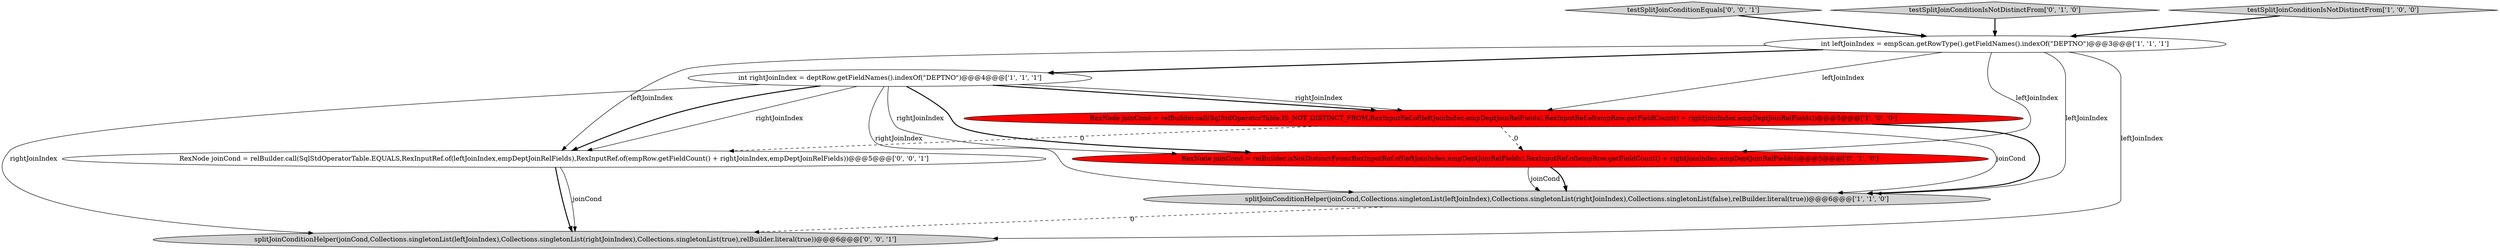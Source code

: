 digraph {
2 [style = filled, label = "int rightJoinIndex = deptRow.getFieldNames().indexOf(\"DEPTNO\")@@@4@@@['1', '1', '1']", fillcolor = white, shape = ellipse image = "AAA0AAABBB1BBB"];
5 [style = filled, label = "RexNode joinCond = relBuilder.isNotDistinctFrom(RexInputRef.of(leftJoinIndex,empDeptJoinRelFields),RexInputRef.of(empRow.getFieldCount() + rightJoinIndex,empDeptJoinRelFields))@@@5@@@['0', '1', '0']", fillcolor = red, shape = ellipse image = "AAA1AAABBB2BBB"];
7 [style = filled, label = "RexNode joinCond = relBuilder.call(SqlStdOperatorTable.EQUALS,RexInputRef.of(leftJoinIndex,empDeptJoinRelFields),RexInputRef.of(empRow.getFieldCount() + rightJoinIndex,empDeptJoinRelFields))@@@5@@@['0', '0', '1']", fillcolor = white, shape = ellipse image = "AAA0AAABBB3BBB"];
0 [style = filled, label = "splitJoinConditionHelper(joinCond,Collections.singletonList(leftJoinIndex),Collections.singletonList(rightJoinIndex),Collections.singletonList(false),relBuilder.literal(true))@@@6@@@['1', '1', '0']", fillcolor = lightgray, shape = ellipse image = "AAA0AAABBB1BBB"];
9 [style = filled, label = "testSplitJoinConditionEquals['0', '0', '1']", fillcolor = lightgray, shape = diamond image = "AAA0AAABBB3BBB"];
6 [style = filled, label = "testSplitJoinConditionIsNotDistinctFrom['0', '1', '0']", fillcolor = lightgray, shape = diamond image = "AAA0AAABBB2BBB"];
1 [style = filled, label = "int leftJoinIndex = empScan.getRowType().getFieldNames().indexOf(\"DEPTNO\")@@@3@@@['1', '1', '1']", fillcolor = white, shape = ellipse image = "AAA0AAABBB1BBB"];
3 [style = filled, label = "RexNode joinCond = relBuilder.call(SqlStdOperatorTable.IS_NOT_DISTINCT_FROM,RexInputRef.of(leftJoinIndex,empDeptJoinRelFields),RexInputRef.of(empRow.getFieldCount() + rightJoinIndex,empDeptJoinRelFields))@@@5@@@['1', '0', '0']", fillcolor = red, shape = ellipse image = "AAA1AAABBB1BBB"];
4 [style = filled, label = "testSplitJoinConditionIsNotDistinctFrom['1', '0', '0']", fillcolor = lightgray, shape = diamond image = "AAA0AAABBB1BBB"];
8 [style = filled, label = "splitJoinConditionHelper(joinCond,Collections.singletonList(leftJoinIndex),Collections.singletonList(rightJoinIndex),Collections.singletonList(true),relBuilder.literal(true))@@@6@@@['0', '0', '1']", fillcolor = lightgray, shape = ellipse image = "AAA0AAABBB3BBB"];
3->5 [style = dashed, label="0"];
1->7 [style = solid, label="leftJoinIndex"];
5->0 [style = solid, label="joinCond"];
3->7 [style = dashed, label="0"];
2->3 [style = bold, label=""];
2->8 [style = solid, label="rightJoinIndex"];
2->5 [style = solid, label="rightJoinIndex"];
2->7 [style = solid, label="rightJoinIndex"];
2->0 [style = solid, label="rightJoinIndex"];
1->8 [style = solid, label="leftJoinIndex"];
7->8 [style = bold, label=""];
1->0 [style = solid, label="leftJoinIndex"];
3->0 [style = bold, label=""];
2->3 [style = solid, label="rightJoinIndex"];
6->1 [style = bold, label=""];
5->0 [style = bold, label=""];
3->0 [style = solid, label="joinCond"];
1->5 [style = solid, label="leftJoinIndex"];
0->8 [style = dashed, label="0"];
4->1 [style = bold, label=""];
1->2 [style = bold, label=""];
2->7 [style = bold, label=""];
7->8 [style = solid, label="joinCond"];
9->1 [style = bold, label=""];
1->3 [style = solid, label="leftJoinIndex"];
2->5 [style = bold, label=""];
}
